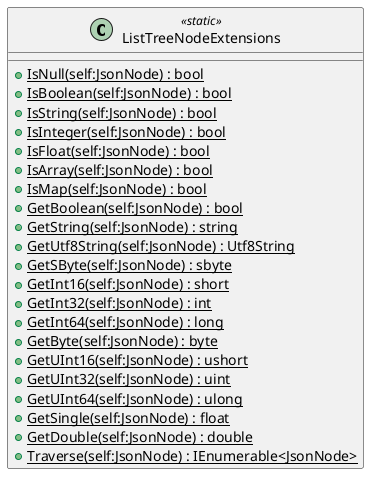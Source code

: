 @startuml
class ListTreeNodeExtensions <<static>> {
    + {static} IsNull(self:JsonNode) : bool
    + {static} IsBoolean(self:JsonNode) : bool
    + {static} IsString(self:JsonNode) : bool
    + {static} IsInteger(self:JsonNode) : bool
    + {static} IsFloat(self:JsonNode) : bool
    + {static} IsArray(self:JsonNode) : bool
    + {static} IsMap(self:JsonNode) : bool
    + {static} GetBoolean(self:JsonNode) : bool
    + {static} GetString(self:JsonNode) : string
    + {static} GetUtf8String(self:JsonNode) : Utf8String
    + {static} GetSByte(self:JsonNode) : sbyte
    + {static} GetInt16(self:JsonNode) : short
    + {static} GetInt32(self:JsonNode) : int
    + {static} GetInt64(self:JsonNode) : long
    + {static} GetByte(self:JsonNode) : byte
    + {static} GetUInt16(self:JsonNode) : ushort
    + {static} GetUInt32(self:JsonNode) : uint
    + {static} GetUInt64(self:JsonNode) : ulong
    + {static} GetSingle(self:JsonNode) : float
    + {static} GetDouble(self:JsonNode) : double
    + {static} Traverse(self:JsonNode) : IEnumerable<JsonNode>
}
@enduml
